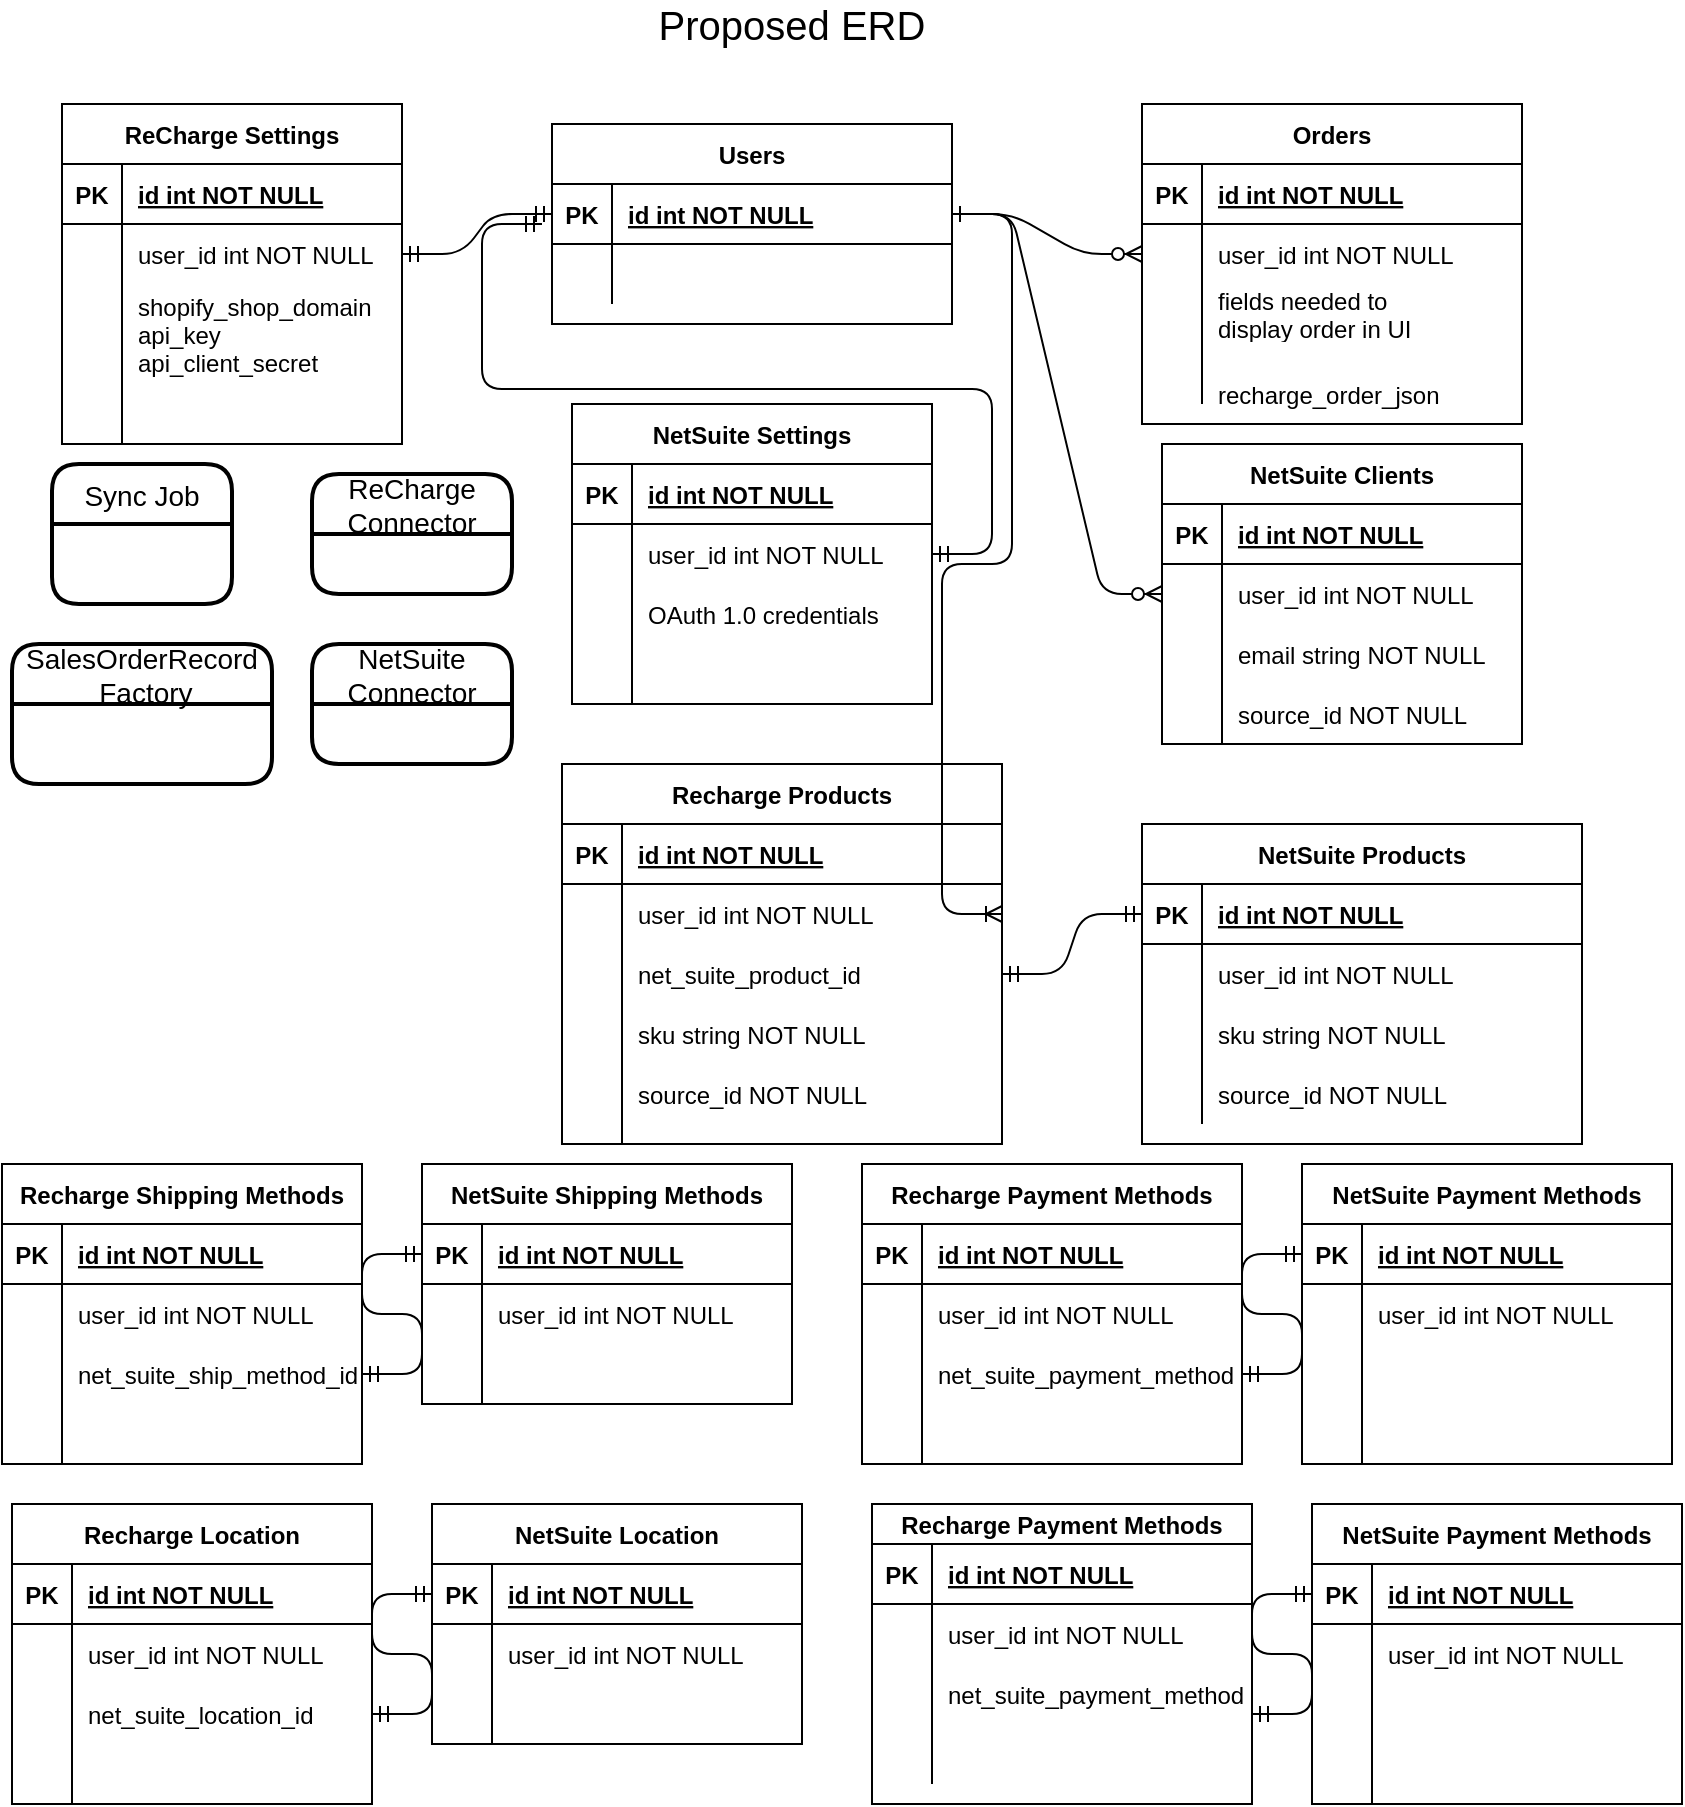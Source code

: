 <mxfile version="14.2.9" type="github">
  <diagram id="R2lEEEUBdFMjLlhIrx00" name="Page-1">
    <mxGraphModel dx="2080" dy="1042" grid="1" gridSize="10" guides="1" tooltips="1" connect="1" arrows="1" fold="1" page="1" pageScale="1" pageWidth="850" pageHeight="1100" math="0" shadow="0" extFonts="Permanent Marker^https://fonts.googleapis.com/css?family=Permanent+Marker">
      <root>
        <mxCell id="0" />
        <mxCell id="1" parent="0" />
        <mxCell id="C-vyLk0tnHw3VtMMgP7b-1" value="" style="edgeStyle=entityRelationEdgeStyle;endArrow=ERzeroToMany;startArrow=ERone;endFill=1;startFill=0;" parent="1" source="C-vyLk0tnHw3VtMMgP7b-24" target="C-vyLk0tnHw3VtMMgP7b-6" edge="1">
          <mxGeometry width="100" height="100" relative="1" as="geometry">
            <mxPoint x="580" y="780" as="sourcePoint" />
            <mxPoint x="680" y="680" as="targetPoint" />
          </mxGeometry>
        </mxCell>
        <mxCell id="C-vyLk0tnHw3VtMMgP7b-2" value="Orders" style="shape=table;startSize=30;container=1;collapsible=1;childLayout=tableLayout;fixedRows=1;rowLines=0;fontStyle=1;align=center;resizeLast=1;" parent="1" vertex="1">
          <mxGeometry x="580" y="80" width="190" height="160" as="geometry" />
        </mxCell>
        <mxCell id="C-vyLk0tnHw3VtMMgP7b-3" value="" style="shape=partialRectangle;collapsible=0;dropTarget=0;pointerEvents=0;fillColor=none;points=[[0,0.5],[1,0.5]];portConstraint=eastwest;top=0;left=0;right=0;bottom=1;" parent="C-vyLk0tnHw3VtMMgP7b-2" vertex="1">
          <mxGeometry y="30" width="190" height="30" as="geometry" />
        </mxCell>
        <mxCell id="C-vyLk0tnHw3VtMMgP7b-4" value="PK" style="shape=partialRectangle;overflow=hidden;connectable=0;fillColor=none;top=0;left=0;bottom=0;right=0;fontStyle=1;" parent="C-vyLk0tnHw3VtMMgP7b-3" vertex="1">
          <mxGeometry width="30" height="30" as="geometry" />
        </mxCell>
        <mxCell id="C-vyLk0tnHw3VtMMgP7b-5" value="id int NOT NULL " style="shape=partialRectangle;overflow=hidden;connectable=0;fillColor=none;top=0;left=0;bottom=0;right=0;align=left;spacingLeft=6;fontStyle=5;" parent="C-vyLk0tnHw3VtMMgP7b-3" vertex="1">
          <mxGeometry x="30" width="160" height="30" as="geometry" />
        </mxCell>
        <mxCell id="C-vyLk0tnHw3VtMMgP7b-6" value="" style="shape=partialRectangle;collapsible=0;dropTarget=0;pointerEvents=0;fillColor=none;points=[[0,0.5],[1,0.5]];portConstraint=eastwest;top=0;left=0;right=0;bottom=0;" parent="C-vyLk0tnHw3VtMMgP7b-2" vertex="1">
          <mxGeometry y="60" width="190" height="30" as="geometry" />
        </mxCell>
        <mxCell id="C-vyLk0tnHw3VtMMgP7b-7" value="" style="shape=partialRectangle;overflow=hidden;connectable=0;fillColor=none;top=0;left=0;bottom=0;right=0;" parent="C-vyLk0tnHw3VtMMgP7b-6" vertex="1">
          <mxGeometry width="30" height="30" as="geometry" />
        </mxCell>
        <mxCell id="C-vyLk0tnHw3VtMMgP7b-8" value="user_id int NOT NULL" style="shape=partialRectangle;overflow=hidden;connectable=0;fillColor=none;top=0;left=0;bottom=0;right=0;align=left;spacingLeft=6;" parent="C-vyLk0tnHw3VtMMgP7b-6" vertex="1">
          <mxGeometry x="30" width="160" height="30" as="geometry" />
        </mxCell>
        <mxCell id="C-vyLk0tnHw3VtMMgP7b-9" value="" style="shape=partialRectangle;collapsible=0;dropTarget=0;pointerEvents=0;fillColor=none;points=[[0,0.5],[1,0.5]];portConstraint=eastwest;top=0;left=0;right=0;bottom=0;" parent="C-vyLk0tnHw3VtMMgP7b-2" vertex="1">
          <mxGeometry y="90" width="190" height="60" as="geometry" />
        </mxCell>
        <mxCell id="C-vyLk0tnHw3VtMMgP7b-10" value="" style="shape=partialRectangle;overflow=hidden;connectable=0;fillColor=none;top=0;left=0;bottom=0;right=0;" parent="C-vyLk0tnHw3VtMMgP7b-9" vertex="1">
          <mxGeometry width="30" height="60" as="geometry" />
        </mxCell>
        <mxCell id="C-vyLk0tnHw3VtMMgP7b-11" value="" style="shape=partialRectangle;overflow=hidden;connectable=0;fillColor=none;top=0;left=0;bottom=0;right=0;align=left;spacingLeft=6;" parent="C-vyLk0tnHw3VtMMgP7b-9" vertex="1">
          <mxGeometry x="30" width="160" height="60" as="geometry" />
        </mxCell>
        <mxCell id="C-vyLk0tnHw3VtMMgP7b-23" value="Users" style="shape=table;startSize=30;container=1;collapsible=1;childLayout=tableLayout;fixedRows=1;rowLines=0;fontStyle=1;align=center;resizeLast=1;" parent="1" vertex="1">
          <mxGeometry x="285" y="90" width="200" height="100" as="geometry" />
        </mxCell>
        <mxCell id="C-vyLk0tnHw3VtMMgP7b-24" value="" style="shape=partialRectangle;collapsible=0;dropTarget=0;pointerEvents=0;fillColor=none;points=[[0,0.5],[1,0.5]];portConstraint=eastwest;top=0;left=0;right=0;bottom=1;" parent="C-vyLk0tnHw3VtMMgP7b-23" vertex="1">
          <mxGeometry y="30" width="200" height="30" as="geometry" />
        </mxCell>
        <mxCell id="C-vyLk0tnHw3VtMMgP7b-25" value="PK" style="shape=partialRectangle;overflow=hidden;connectable=0;fillColor=none;top=0;left=0;bottom=0;right=0;fontStyle=1;" parent="C-vyLk0tnHw3VtMMgP7b-24" vertex="1">
          <mxGeometry width="30" height="30" as="geometry" />
        </mxCell>
        <mxCell id="C-vyLk0tnHw3VtMMgP7b-26" value="id int NOT NULL " style="shape=partialRectangle;overflow=hidden;connectable=0;fillColor=none;top=0;left=0;bottom=0;right=0;align=left;spacingLeft=6;fontStyle=5;" parent="C-vyLk0tnHw3VtMMgP7b-24" vertex="1">
          <mxGeometry x="30" width="170" height="30" as="geometry" />
        </mxCell>
        <mxCell id="C-vyLk0tnHw3VtMMgP7b-27" value="" style="shape=partialRectangle;collapsible=0;dropTarget=0;pointerEvents=0;fillColor=none;points=[[0,0.5],[1,0.5]];portConstraint=eastwest;top=0;left=0;right=0;bottom=0;" parent="C-vyLk0tnHw3VtMMgP7b-23" vertex="1">
          <mxGeometry y="60" width="200" height="30" as="geometry" />
        </mxCell>
        <mxCell id="C-vyLk0tnHw3VtMMgP7b-28" value="" style="shape=partialRectangle;overflow=hidden;connectable=0;fillColor=none;top=0;left=0;bottom=0;right=0;" parent="C-vyLk0tnHw3VtMMgP7b-27" vertex="1">
          <mxGeometry width="30" height="30" as="geometry" />
        </mxCell>
        <mxCell id="C-vyLk0tnHw3VtMMgP7b-29" value="" style="shape=partialRectangle;overflow=hidden;connectable=0;fillColor=none;top=0;left=0;bottom=0;right=0;align=left;spacingLeft=6;" parent="C-vyLk0tnHw3VtMMgP7b-27" vertex="1">
          <mxGeometry x="30" width="170" height="30" as="geometry" />
        </mxCell>
        <mxCell id="fILEbY4QLdogl8h6JTjj-5" value="Recharge Products" style="shape=table;startSize=30;container=1;collapsible=1;childLayout=tableLayout;fixedRows=1;rowLines=0;fontStyle=1;align=center;resizeLast=1;" parent="1" vertex="1">
          <mxGeometry x="290" y="410" width="220" height="190" as="geometry" />
        </mxCell>
        <mxCell id="fILEbY4QLdogl8h6JTjj-6" value="" style="shape=partialRectangle;collapsible=0;dropTarget=0;pointerEvents=0;fillColor=none;top=0;left=0;bottom=1;right=0;points=[[0,0.5],[1,0.5]];portConstraint=eastwest;" parent="fILEbY4QLdogl8h6JTjj-5" vertex="1">
          <mxGeometry y="30" width="220" height="30" as="geometry" />
        </mxCell>
        <mxCell id="fILEbY4QLdogl8h6JTjj-7" value="PK" style="shape=partialRectangle;connectable=0;fillColor=none;top=0;left=0;bottom=0;right=0;fontStyle=1;overflow=hidden;" parent="fILEbY4QLdogl8h6JTjj-6" vertex="1">
          <mxGeometry width="30" height="30" as="geometry" />
        </mxCell>
        <mxCell id="fILEbY4QLdogl8h6JTjj-8" value="id int NOT NULL" style="shape=partialRectangle;connectable=0;fillColor=none;top=0;left=0;bottom=0;right=0;align=left;spacingLeft=6;fontStyle=5;overflow=hidden;" parent="fILEbY4QLdogl8h6JTjj-6" vertex="1">
          <mxGeometry x="30" width="190" height="30" as="geometry" />
        </mxCell>
        <mxCell id="fILEbY4QLdogl8h6JTjj-12" value="" style="shape=partialRectangle;collapsible=0;dropTarget=0;pointerEvents=0;fillColor=none;top=0;left=0;bottom=0;right=0;points=[[0,0.5],[1,0.5]];portConstraint=eastwest;" parent="fILEbY4QLdogl8h6JTjj-5" vertex="1">
          <mxGeometry y="60" width="220" height="30" as="geometry" />
        </mxCell>
        <mxCell id="fILEbY4QLdogl8h6JTjj-13" value="" style="shape=partialRectangle;connectable=0;fillColor=none;top=0;left=0;bottom=0;right=0;editable=1;overflow=hidden;" parent="fILEbY4QLdogl8h6JTjj-12" vertex="1">
          <mxGeometry width="30" height="30" as="geometry" />
        </mxCell>
        <mxCell id="fILEbY4QLdogl8h6JTjj-14" value="user_id int NOT NULL" style="shape=partialRectangle;connectable=0;fillColor=none;top=0;left=0;bottom=0;right=0;align=left;spacingLeft=6;overflow=hidden;" parent="fILEbY4QLdogl8h6JTjj-12" vertex="1">
          <mxGeometry x="30" width="190" height="30" as="geometry" />
        </mxCell>
        <mxCell id="fILEbY4QLdogl8h6JTjj-9" value="" style="shape=partialRectangle;collapsible=0;dropTarget=0;pointerEvents=0;fillColor=none;top=0;left=0;bottom=0;right=0;points=[[0,0.5],[1,0.5]];portConstraint=eastwest;" parent="fILEbY4QLdogl8h6JTjj-5" vertex="1">
          <mxGeometry y="90" width="220" height="30" as="geometry" />
        </mxCell>
        <mxCell id="fILEbY4QLdogl8h6JTjj-10" value="" style="shape=partialRectangle;connectable=0;fillColor=none;top=0;left=0;bottom=0;right=0;editable=1;overflow=hidden;" parent="fILEbY4QLdogl8h6JTjj-9" vertex="1">
          <mxGeometry width="30" height="30" as="geometry" />
        </mxCell>
        <mxCell id="fILEbY4QLdogl8h6JTjj-11" value="net_suite_product_id" style="shape=partialRectangle;connectable=0;fillColor=none;top=0;left=0;bottom=0;right=0;align=left;spacingLeft=6;overflow=hidden;" parent="fILEbY4QLdogl8h6JTjj-9" vertex="1">
          <mxGeometry x="30" width="190" height="30" as="geometry" />
        </mxCell>
        <mxCell id="fILEbY4QLdogl8h6JTjj-15" value="" style="shape=partialRectangle;collapsible=0;dropTarget=0;pointerEvents=0;fillColor=none;top=0;left=0;bottom=0;right=0;points=[[0,0.5],[1,0.5]];portConstraint=eastwest;" parent="fILEbY4QLdogl8h6JTjj-5" vertex="1">
          <mxGeometry y="120" width="220" height="70" as="geometry" />
        </mxCell>
        <mxCell id="fILEbY4QLdogl8h6JTjj-16" value="" style="shape=partialRectangle;connectable=0;fillColor=none;top=0;left=0;bottom=0;right=0;editable=1;overflow=hidden;" parent="fILEbY4QLdogl8h6JTjj-15" vertex="1">
          <mxGeometry width="30" height="70" as="geometry" />
        </mxCell>
        <mxCell id="fILEbY4QLdogl8h6JTjj-17" value="" style="shape=partialRectangle;connectable=0;fillColor=none;top=0;left=0;bottom=0;right=0;align=left;spacingLeft=6;overflow=hidden;" parent="fILEbY4QLdogl8h6JTjj-15" vertex="1">
          <mxGeometry x="30" width="190" height="70" as="geometry" />
        </mxCell>
        <mxCell id="fILEbY4QLdogl8h6JTjj-18" value="" style="edgeStyle=entityRelationEdgeStyle;fontSize=12;html=1;endArrow=ERmandOne;startArrow=ERmandOne;exitX=1;exitY=0.5;exitDx=0;exitDy=0;entryX=0;entryY=0.5;entryDx=0;entryDy=0;" parent="1" source="fILEbY4QLdogl8h6JTjj-9" target="cr66vIyCf1TcJdTp-_-8-4" edge="1">
          <mxGeometry width="100" height="100" relative="1" as="geometry">
            <mxPoint x="550" y="510" as="sourcePoint" />
            <mxPoint x="600" y="360" as="targetPoint" />
          </mxGeometry>
        </mxCell>
        <mxCell id="fILEbY4QLdogl8h6JTjj-19" value="" style="edgeStyle=entityRelationEdgeStyle;fontSize=12;html=1;endArrow=ERoneToMany;exitX=1;exitY=0.5;exitDx=0;exitDy=0;entryX=1;entryY=0.5;entryDx=0;entryDy=0;" parent="1" source="C-vyLk0tnHw3VtMMgP7b-24" target="fILEbY4QLdogl8h6JTjj-12" edge="1">
          <mxGeometry width="100" height="100" relative="1" as="geometry">
            <mxPoint x="240" y="570" as="sourcePoint" />
            <mxPoint x="340" y="470" as="targetPoint" />
          </mxGeometry>
        </mxCell>
        <mxCell id="fILEbY4QLdogl8h6JTjj-21" value="ReCharge Settings" style="shape=table;startSize=30;container=1;collapsible=1;childLayout=tableLayout;fixedRows=1;rowLines=0;fontStyle=1;align=center;resizeLast=1;" parent="1" vertex="1">
          <mxGeometry x="40" y="80" width="170" height="170" as="geometry" />
        </mxCell>
        <mxCell id="fILEbY4QLdogl8h6JTjj-22" value="" style="shape=partialRectangle;collapsible=0;dropTarget=0;pointerEvents=0;fillColor=none;top=0;left=0;bottom=1;right=0;points=[[0,0.5],[1,0.5]];portConstraint=eastwest;" parent="fILEbY4QLdogl8h6JTjj-21" vertex="1">
          <mxGeometry y="30" width="170" height="30" as="geometry" />
        </mxCell>
        <mxCell id="fILEbY4QLdogl8h6JTjj-23" value="PK" style="shape=partialRectangle;connectable=0;fillColor=none;top=0;left=0;bottom=0;right=0;fontStyle=1;overflow=hidden;" parent="fILEbY4QLdogl8h6JTjj-22" vertex="1">
          <mxGeometry width="30" height="30" as="geometry" />
        </mxCell>
        <mxCell id="fILEbY4QLdogl8h6JTjj-24" value="id int NOT NULL" style="shape=partialRectangle;connectable=0;fillColor=none;top=0;left=0;bottom=0;right=0;align=left;spacingLeft=6;fontStyle=5;overflow=hidden;" parent="fILEbY4QLdogl8h6JTjj-22" vertex="1">
          <mxGeometry x="30" width="140" height="30" as="geometry" />
        </mxCell>
        <mxCell id="fILEbY4QLdogl8h6JTjj-25" value="" style="shape=partialRectangle;collapsible=0;dropTarget=0;pointerEvents=0;fillColor=none;top=0;left=0;bottom=0;right=0;points=[[0,0.5],[1,0.5]];portConstraint=eastwest;" parent="fILEbY4QLdogl8h6JTjj-21" vertex="1">
          <mxGeometry y="60" width="170" height="30" as="geometry" />
        </mxCell>
        <mxCell id="fILEbY4QLdogl8h6JTjj-26" value="" style="shape=partialRectangle;connectable=0;fillColor=none;top=0;left=0;bottom=0;right=0;editable=1;overflow=hidden;" parent="fILEbY4QLdogl8h6JTjj-25" vertex="1">
          <mxGeometry width="30" height="30" as="geometry" />
        </mxCell>
        <mxCell id="fILEbY4QLdogl8h6JTjj-27" value="user_id int NOT NULL" style="shape=partialRectangle;connectable=0;fillColor=none;top=0;left=0;bottom=0;right=0;align=left;spacingLeft=6;overflow=hidden;" parent="fILEbY4QLdogl8h6JTjj-25" vertex="1">
          <mxGeometry x="30" width="140" height="30" as="geometry" />
        </mxCell>
        <mxCell id="fILEbY4QLdogl8h6JTjj-28" value="" style="shape=partialRectangle;collapsible=0;dropTarget=0;pointerEvents=0;fillColor=none;top=0;left=0;bottom=0;right=0;points=[[0,0.5],[1,0.5]];portConstraint=eastwest;" parent="fILEbY4QLdogl8h6JTjj-21" vertex="1">
          <mxGeometry y="90" width="170" height="50" as="geometry" />
        </mxCell>
        <mxCell id="fILEbY4QLdogl8h6JTjj-29" value="" style="shape=partialRectangle;connectable=0;fillColor=none;top=0;left=0;bottom=0;right=0;editable=1;overflow=hidden;" parent="fILEbY4QLdogl8h6JTjj-28" vertex="1">
          <mxGeometry width="30" height="50" as="geometry" />
        </mxCell>
        <mxCell id="fILEbY4QLdogl8h6JTjj-30" value="shopify_shop_domain&#xa;api_key&#xa;api_client_secret" style="shape=partialRectangle;connectable=0;fillColor=none;top=0;left=0;bottom=0;right=0;align=left;spacingLeft=6;overflow=hidden;" parent="fILEbY4QLdogl8h6JTjj-28" vertex="1">
          <mxGeometry x="30" width="140" height="50" as="geometry" />
        </mxCell>
        <mxCell id="fILEbY4QLdogl8h6JTjj-31" value="" style="shape=partialRectangle;collapsible=0;dropTarget=0;pointerEvents=0;fillColor=none;top=0;left=0;bottom=0;right=0;points=[[0,0.5],[1,0.5]];portConstraint=eastwest;" parent="fILEbY4QLdogl8h6JTjj-21" vertex="1">
          <mxGeometry y="140" width="170" height="30" as="geometry" />
        </mxCell>
        <mxCell id="fILEbY4QLdogl8h6JTjj-32" value="" style="shape=partialRectangle;connectable=0;fillColor=none;top=0;left=0;bottom=0;right=0;editable=1;overflow=hidden;" parent="fILEbY4QLdogl8h6JTjj-31" vertex="1">
          <mxGeometry width="30" height="30" as="geometry" />
        </mxCell>
        <mxCell id="fILEbY4QLdogl8h6JTjj-33" value="" style="shape=partialRectangle;connectable=0;fillColor=none;top=0;left=0;bottom=0;right=0;align=left;spacingLeft=6;overflow=hidden;" parent="fILEbY4QLdogl8h6JTjj-31" vertex="1">
          <mxGeometry x="30" width="140" height="30" as="geometry" />
        </mxCell>
        <mxCell id="fILEbY4QLdogl8h6JTjj-34" value="NetSuite Settings" style="shape=table;startSize=30;container=1;collapsible=1;childLayout=tableLayout;fixedRows=1;rowLines=0;fontStyle=1;align=center;resizeLast=1;" parent="1" vertex="1">
          <mxGeometry x="295" y="230" width="180" height="150" as="geometry" />
        </mxCell>
        <mxCell id="fILEbY4QLdogl8h6JTjj-35" value="" style="shape=partialRectangle;collapsible=0;dropTarget=0;pointerEvents=0;fillColor=none;top=0;left=0;bottom=1;right=0;points=[[0,0.5],[1,0.5]];portConstraint=eastwest;" parent="fILEbY4QLdogl8h6JTjj-34" vertex="1">
          <mxGeometry y="30" width="180" height="30" as="geometry" />
        </mxCell>
        <mxCell id="fILEbY4QLdogl8h6JTjj-36" value="PK" style="shape=partialRectangle;connectable=0;fillColor=none;top=0;left=0;bottom=0;right=0;fontStyle=1;overflow=hidden;" parent="fILEbY4QLdogl8h6JTjj-35" vertex="1">
          <mxGeometry width="30" height="30" as="geometry" />
        </mxCell>
        <mxCell id="fILEbY4QLdogl8h6JTjj-37" value="id int NOT NULL" style="shape=partialRectangle;connectable=0;fillColor=none;top=0;left=0;bottom=0;right=0;align=left;spacingLeft=6;fontStyle=5;overflow=hidden;" parent="fILEbY4QLdogl8h6JTjj-35" vertex="1">
          <mxGeometry x="30" width="150" height="30" as="geometry" />
        </mxCell>
        <mxCell id="fILEbY4QLdogl8h6JTjj-38" value="" style="shape=partialRectangle;collapsible=0;dropTarget=0;pointerEvents=0;fillColor=none;top=0;left=0;bottom=0;right=0;points=[[0,0.5],[1,0.5]];portConstraint=eastwest;" parent="fILEbY4QLdogl8h6JTjj-34" vertex="1">
          <mxGeometry y="60" width="180" height="30" as="geometry" />
        </mxCell>
        <mxCell id="fILEbY4QLdogl8h6JTjj-39" value="" style="shape=partialRectangle;connectable=0;fillColor=none;top=0;left=0;bottom=0;right=0;editable=1;overflow=hidden;" parent="fILEbY4QLdogl8h6JTjj-38" vertex="1">
          <mxGeometry width="30" height="30" as="geometry" />
        </mxCell>
        <mxCell id="fILEbY4QLdogl8h6JTjj-40" value="user_id int NOT NULL" style="shape=partialRectangle;connectable=0;fillColor=none;top=0;left=0;bottom=0;right=0;align=left;spacingLeft=6;overflow=hidden;" parent="fILEbY4QLdogl8h6JTjj-38" vertex="1">
          <mxGeometry x="30" width="150" height="30" as="geometry" />
        </mxCell>
        <mxCell id="fILEbY4QLdogl8h6JTjj-41" value="" style="shape=partialRectangle;collapsible=0;dropTarget=0;pointerEvents=0;fillColor=none;top=0;left=0;bottom=0;right=0;points=[[0,0.5],[1,0.5]];portConstraint=eastwest;" parent="fILEbY4QLdogl8h6JTjj-34" vertex="1">
          <mxGeometry y="90" width="180" height="30" as="geometry" />
        </mxCell>
        <mxCell id="fILEbY4QLdogl8h6JTjj-42" value="" style="shape=partialRectangle;connectable=0;fillColor=none;top=0;left=0;bottom=0;right=0;editable=1;overflow=hidden;" parent="fILEbY4QLdogl8h6JTjj-41" vertex="1">
          <mxGeometry width="30" height="30" as="geometry" />
        </mxCell>
        <mxCell id="fILEbY4QLdogl8h6JTjj-43" value="OAuth 1.0 credentials" style="shape=partialRectangle;connectable=0;fillColor=none;top=0;left=0;bottom=0;right=0;align=left;spacingLeft=6;overflow=hidden;" parent="fILEbY4QLdogl8h6JTjj-41" vertex="1">
          <mxGeometry x="30" width="150" height="30" as="geometry" />
        </mxCell>
        <mxCell id="fILEbY4QLdogl8h6JTjj-44" value="" style="shape=partialRectangle;collapsible=0;dropTarget=0;pointerEvents=0;fillColor=none;top=0;left=0;bottom=0;right=0;points=[[0,0.5],[1,0.5]];portConstraint=eastwest;" parent="fILEbY4QLdogl8h6JTjj-34" vertex="1">
          <mxGeometry y="120" width="180" height="30" as="geometry" />
        </mxCell>
        <mxCell id="fILEbY4QLdogl8h6JTjj-45" value="" style="shape=partialRectangle;connectable=0;fillColor=none;top=0;left=0;bottom=0;right=0;editable=1;overflow=hidden;" parent="fILEbY4QLdogl8h6JTjj-44" vertex="1">
          <mxGeometry width="30" height="30" as="geometry" />
        </mxCell>
        <mxCell id="fILEbY4QLdogl8h6JTjj-46" value="" style="shape=partialRectangle;connectable=0;fillColor=none;top=0;left=0;bottom=0;right=0;align=left;spacingLeft=6;overflow=hidden;" parent="fILEbY4QLdogl8h6JTjj-44" vertex="1">
          <mxGeometry x="30" width="150" height="30" as="geometry" />
        </mxCell>
        <mxCell id="fILEbY4QLdogl8h6JTjj-48" value="" style="edgeStyle=entityRelationEdgeStyle;fontSize=12;html=1;endArrow=ERmandOne;startArrow=ERmandOne;entryX=0;entryY=0.5;entryDx=0;entryDy=0;exitX=1;exitY=0.5;exitDx=0;exitDy=0;" parent="1" source="fILEbY4QLdogl8h6JTjj-25" target="C-vyLk0tnHw3VtMMgP7b-24" edge="1">
          <mxGeometry width="100" height="100" relative="1" as="geometry">
            <mxPoint x="220" y="160" as="sourcePoint" />
            <mxPoint x="270" y="160" as="targetPoint" />
          </mxGeometry>
        </mxCell>
        <mxCell id="fILEbY4QLdogl8h6JTjj-51" value="" style="edgeStyle=entityRelationEdgeStyle;fontSize=12;html=1;endArrow=ERmandOne;startArrow=ERmandOne;exitX=1;exitY=0.5;exitDx=0;exitDy=0;" parent="1" source="fILEbY4QLdogl8h6JTjj-38" edge="1">
          <mxGeometry width="100" height="100" relative="1" as="geometry">
            <mxPoint x="150" y="300" as="sourcePoint" />
            <mxPoint x="280" y="140" as="targetPoint" />
          </mxGeometry>
        </mxCell>
        <mxCell id="fILEbY4QLdogl8h6JTjj-56" value="Sync Job" style="swimlane;childLayout=stackLayout;horizontal=1;startSize=30;horizontalStack=0;rounded=1;fontSize=14;fontStyle=0;strokeWidth=2;resizeParent=0;resizeLast=1;shadow=0;dashed=0;align=center;" parent="1" vertex="1">
          <mxGeometry x="35" y="260" width="90" height="70" as="geometry" />
        </mxCell>
        <mxCell id="fILEbY4QLdogl8h6JTjj-58" value="SalesOrderRecord&#xa; Factory" style="swimlane;childLayout=stackLayout;horizontal=1;startSize=30;horizontalStack=0;rounded=1;fontSize=14;fontStyle=0;strokeWidth=2;resizeParent=0;resizeLast=1;shadow=0;dashed=0;align=center;" parent="1" vertex="1">
          <mxGeometry x="15" y="350" width="130" height="70" as="geometry" />
        </mxCell>
        <mxCell id="fILEbY4QLdogl8h6JTjj-64" value="ReCharge &#xa;Connector" style="swimlane;childLayout=stackLayout;horizontal=1;startSize=30;horizontalStack=0;rounded=1;fontSize=14;fontStyle=0;strokeWidth=2;resizeParent=0;resizeLast=1;shadow=0;dashed=0;align=center;" parent="1" vertex="1">
          <mxGeometry x="165" y="265" width="100" height="60" as="geometry" />
        </mxCell>
        <mxCell id="fILEbY4QLdogl8h6JTjj-66" value="NetSuite &#xa;Connector" style="swimlane;childLayout=stackLayout;horizontal=1;startSize=30;horizontalStack=0;rounded=1;fontSize=14;fontStyle=0;strokeWidth=2;resizeParent=0;resizeLast=1;shadow=0;dashed=0;align=center;" parent="1" vertex="1">
          <mxGeometry x="165" y="350" width="100" height="60" as="geometry" />
        </mxCell>
        <mxCell id="S7PIhkLWXiGenwCNvrFs-2" value="Proposed ERD" style="text;html=1;strokeColor=none;fillColor=none;align=center;verticalAlign=middle;whiteSpace=wrap;rounded=0;fontSize=20;" parent="1" vertex="1">
          <mxGeometry x="270" y="30" width="270" height="20" as="geometry" />
        </mxCell>
        <mxCell id="cr66vIyCf1TcJdTp-_-8-3" value="NetSuite Products" style="shape=table;startSize=30;container=1;collapsible=1;childLayout=tableLayout;fixedRows=1;rowLines=0;fontStyle=1;align=center;resizeLast=1;" vertex="1" parent="1">
          <mxGeometry x="580" y="440" width="220" height="160" as="geometry" />
        </mxCell>
        <mxCell id="cr66vIyCf1TcJdTp-_-8-4" value="" style="shape=partialRectangle;collapsible=0;dropTarget=0;pointerEvents=0;fillColor=none;top=0;left=0;bottom=1;right=0;points=[[0,0.5],[1,0.5]];portConstraint=eastwest;" vertex="1" parent="cr66vIyCf1TcJdTp-_-8-3">
          <mxGeometry y="30" width="220" height="30" as="geometry" />
        </mxCell>
        <mxCell id="cr66vIyCf1TcJdTp-_-8-5" value="PK" style="shape=partialRectangle;connectable=0;fillColor=none;top=0;left=0;bottom=0;right=0;fontStyle=1;overflow=hidden;" vertex="1" parent="cr66vIyCf1TcJdTp-_-8-4">
          <mxGeometry width="30" height="30" as="geometry" />
        </mxCell>
        <mxCell id="cr66vIyCf1TcJdTp-_-8-6" value="id int NOT NULL" style="shape=partialRectangle;connectable=0;fillColor=none;top=0;left=0;bottom=0;right=0;align=left;spacingLeft=6;fontStyle=5;overflow=hidden;" vertex="1" parent="cr66vIyCf1TcJdTp-_-8-4">
          <mxGeometry x="30" width="190" height="30" as="geometry" />
        </mxCell>
        <mxCell id="cr66vIyCf1TcJdTp-_-8-7" value="" style="shape=partialRectangle;collapsible=0;dropTarget=0;pointerEvents=0;fillColor=none;top=0;left=0;bottom=0;right=0;points=[[0,0.5],[1,0.5]];portConstraint=eastwest;" vertex="1" parent="cr66vIyCf1TcJdTp-_-8-3">
          <mxGeometry y="60" width="220" height="30" as="geometry" />
        </mxCell>
        <mxCell id="cr66vIyCf1TcJdTp-_-8-8" value="" style="shape=partialRectangle;connectable=0;fillColor=none;top=0;left=0;bottom=0;right=0;editable=1;overflow=hidden;" vertex="1" parent="cr66vIyCf1TcJdTp-_-8-7">
          <mxGeometry width="30" height="30" as="geometry" />
        </mxCell>
        <mxCell id="cr66vIyCf1TcJdTp-_-8-9" value="user_id int NOT NULL" style="shape=partialRectangle;connectable=0;fillColor=none;top=0;left=0;bottom=0;right=0;align=left;spacingLeft=6;overflow=hidden;" vertex="1" parent="cr66vIyCf1TcJdTp-_-8-7">
          <mxGeometry x="30" width="190" height="30" as="geometry" />
        </mxCell>
        <mxCell id="cr66vIyCf1TcJdTp-_-8-10" value="" style="shape=partialRectangle;collapsible=0;dropTarget=0;pointerEvents=0;fillColor=none;top=0;left=0;bottom=0;right=0;points=[[0,0.5],[1,0.5]];portConstraint=eastwest;" vertex="1" parent="cr66vIyCf1TcJdTp-_-8-3">
          <mxGeometry y="90" width="220" height="30" as="geometry" />
        </mxCell>
        <mxCell id="cr66vIyCf1TcJdTp-_-8-11" value="" style="shape=partialRectangle;connectable=0;fillColor=none;top=0;left=0;bottom=0;right=0;editable=1;overflow=hidden;" vertex="1" parent="cr66vIyCf1TcJdTp-_-8-10">
          <mxGeometry width="30" height="30" as="geometry" />
        </mxCell>
        <mxCell id="cr66vIyCf1TcJdTp-_-8-12" value="sku string NOT NULL" style="shape=partialRectangle;connectable=0;fillColor=none;top=0;left=0;bottom=0;right=0;align=left;spacingLeft=6;overflow=hidden;" vertex="1" parent="cr66vIyCf1TcJdTp-_-8-10">
          <mxGeometry x="30" width="190" height="30" as="geometry" />
        </mxCell>
        <mxCell id="cr66vIyCf1TcJdTp-_-8-13" value="" style="shape=partialRectangle;collapsible=0;dropTarget=0;pointerEvents=0;fillColor=none;top=0;left=0;bottom=0;right=0;points=[[0,0.5],[1,0.5]];portConstraint=eastwest;" vertex="1" parent="cr66vIyCf1TcJdTp-_-8-3">
          <mxGeometry y="120" width="220" height="30" as="geometry" />
        </mxCell>
        <mxCell id="cr66vIyCf1TcJdTp-_-8-14" value="" style="shape=partialRectangle;connectable=0;fillColor=none;top=0;left=0;bottom=0;right=0;editable=1;overflow=hidden;" vertex="1" parent="cr66vIyCf1TcJdTp-_-8-13">
          <mxGeometry width="30" height="30" as="geometry" />
        </mxCell>
        <mxCell id="cr66vIyCf1TcJdTp-_-8-15" value="" style="shape=partialRectangle;connectable=0;fillColor=none;top=0;left=0;bottom=0;right=0;align=left;spacingLeft=6;overflow=hidden;" vertex="1" parent="cr66vIyCf1TcJdTp-_-8-13">
          <mxGeometry x="30" width="190" height="30" as="geometry" />
        </mxCell>
        <mxCell id="cr66vIyCf1TcJdTp-_-8-16" value="sku string NOT NULL" style="shape=partialRectangle;connectable=0;fillColor=none;top=0;left=0;bottom=0;right=0;align=left;spacingLeft=6;overflow=hidden;" vertex="1" parent="1">
          <mxGeometry x="320" y="530" width="190" height="30" as="geometry" />
        </mxCell>
        <mxCell id="cr66vIyCf1TcJdTp-_-8-17" value="NetSuite Clients" style="shape=table;startSize=30;container=1;collapsible=1;childLayout=tableLayout;fixedRows=1;rowLines=0;fontStyle=1;align=center;resizeLast=1;" vertex="1" parent="1">
          <mxGeometry x="590" y="250" width="180" height="150" as="geometry" />
        </mxCell>
        <mxCell id="cr66vIyCf1TcJdTp-_-8-18" value="" style="shape=partialRectangle;collapsible=0;dropTarget=0;pointerEvents=0;fillColor=none;top=0;left=0;bottom=1;right=0;points=[[0,0.5],[1,0.5]];portConstraint=eastwest;" vertex="1" parent="cr66vIyCf1TcJdTp-_-8-17">
          <mxGeometry y="30" width="180" height="30" as="geometry" />
        </mxCell>
        <mxCell id="cr66vIyCf1TcJdTp-_-8-19" value="PK" style="shape=partialRectangle;connectable=0;fillColor=none;top=0;left=0;bottom=0;right=0;fontStyle=1;overflow=hidden;" vertex="1" parent="cr66vIyCf1TcJdTp-_-8-18">
          <mxGeometry width="30" height="30" as="geometry" />
        </mxCell>
        <mxCell id="cr66vIyCf1TcJdTp-_-8-20" value="id int NOT NULL" style="shape=partialRectangle;connectable=0;fillColor=none;top=0;left=0;bottom=0;right=0;align=left;spacingLeft=6;fontStyle=5;overflow=hidden;" vertex="1" parent="cr66vIyCf1TcJdTp-_-8-18">
          <mxGeometry x="30" width="150" height="30" as="geometry" />
        </mxCell>
        <mxCell id="cr66vIyCf1TcJdTp-_-8-21" value="" style="shape=partialRectangle;collapsible=0;dropTarget=0;pointerEvents=0;fillColor=none;top=0;left=0;bottom=0;right=0;points=[[0,0.5],[1,0.5]];portConstraint=eastwest;" vertex="1" parent="cr66vIyCf1TcJdTp-_-8-17">
          <mxGeometry y="60" width="180" height="30" as="geometry" />
        </mxCell>
        <mxCell id="cr66vIyCf1TcJdTp-_-8-22" value="" style="shape=partialRectangle;connectable=0;fillColor=none;top=0;left=0;bottom=0;right=0;editable=1;overflow=hidden;" vertex="1" parent="cr66vIyCf1TcJdTp-_-8-21">
          <mxGeometry width="30" height="30" as="geometry" />
        </mxCell>
        <mxCell id="cr66vIyCf1TcJdTp-_-8-23" value="user_id int NOT NULL" style="shape=partialRectangle;connectable=0;fillColor=none;top=0;left=0;bottom=0;right=0;align=left;spacingLeft=6;overflow=hidden;" vertex="1" parent="cr66vIyCf1TcJdTp-_-8-21">
          <mxGeometry x="30" width="150" height="30" as="geometry" />
        </mxCell>
        <mxCell id="cr66vIyCf1TcJdTp-_-8-24" value="" style="shape=partialRectangle;collapsible=0;dropTarget=0;pointerEvents=0;fillColor=none;top=0;left=0;bottom=0;right=0;points=[[0,0.5],[1,0.5]];portConstraint=eastwest;" vertex="1" parent="cr66vIyCf1TcJdTp-_-8-17">
          <mxGeometry y="90" width="180" height="30" as="geometry" />
        </mxCell>
        <mxCell id="cr66vIyCf1TcJdTp-_-8-25" value="" style="shape=partialRectangle;connectable=0;fillColor=none;top=0;left=0;bottom=0;right=0;editable=1;overflow=hidden;" vertex="1" parent="cr66vIyCf1TcJdTp-_-8-24">
          <mxGeometry width="30" height="30" as="geometry" />
        </mxCell>
        <mxCell id="cr66vIyCf1TcJdTp-_-8-26" value="email string NOT NULL" style="shape=partialRectangle;connectable=0;fillColor=none;top=0;left=0;bottom=0;right=0;align=left;spacingLeft=6;overflow=hidden;" vertex="1" parent="cr66vIyCf1TcJdTp-_-8-24">
          <mxGeometry x="30" width="150" height="30" as="geometry" />
        </mxCell>
        <mxCell id="cr66vIyCf1TcJdTp-_-8-27" value="" style="shape=partialRectangle;collapsible=0;dropTarget=0;pointerEvents=0;fillColor=none;top=0;left=0;bottom=0;right=0;points=[[0,0.5],[1,0.5]];portConstraint=eastwest;" vertex="1" parent="cr66vIyCf1TcJdTp-_-8-17">
          <mxGeometry y="120" width="180" height="30" as="geometry" />
        </mxCell>
        <mxCell id="cr66vIyCf1TcJdTp-_-8-28" value="" style="shape=partialRectangle;connectable=0;fillColor=none;top=0;left=0;bottom=0;right=0;editable=1;overflow=hidden;" vertex="1" parent="cr66vIyCf1TcJdTp-_-8-27">
          <mxGeometry width="30" height="30" as="geometry" />
        </mxCell>
        <mxCell id="cr66vIyCf1TcJdTp-_-8-29" value="" style="shape=partialRectangle;connectable=0;fillColor=none;top=0;left=0;bottom=0;right=0;align=left;spacingLeft=6;overflow=hidden;" vertex="1" parent="cr66vIyCf1TcJdTp-_-8-27">
          <mxGeometry x="30" width="150" height="30" as="geometry" />
        </mxCell>
        <mxCell id="cr66vIyCf1TcJdTp-_-8-30" value="" style="edgeStyle=entityRelationEdgeStyle;endArrow=ERzeroToMany;startArrow=ERone;endFill=1;startFill=0;entryX=0;entryY=0.5;entryDx=0;entryDy=0;" edge="1" parent="1" source="C-vyLk0tnHw3VtMMgP7b-24" target="cr66vIyCf1TcJdTp-_-8-21">
          <mxGeometry width="100" height="100" relative="1" as="geometry">
            <mxPoint x="490" y="140" as="sourcePoint" />
            <mxPoint x="590" y="175" as="targetPoint" />
          </mxGeometry>
        </mxCell>
        <mxCell id="cr66vIyCf1TcJdTp-_-8-31" value="source_id NOT NULL" style="shape=partialRectangle;connectable=0;fillColor=none;top=0;left=0;bottom=0;right=0;align=left;spacingLeft=6;overflow=hidden;" vertex="1" parent="1">
          <mxGeometry x="610" y="560" width="190" height="30" as="geometry" />
        </mxCell>
        <mxCell id="cr66vIyCf1TcJdTp-_-8-32" value="source_id NOT NULL" style="shape=partialRectangle;connectable=0;fillColor=none;top=0;left=0;bottom=0;right=0;align=left;spacingLeft=6;overflow=hidden;" vertex="1" parent="1">
          <mxGeometry x="320" y="560" width="190" height="30" as="geometry" />
        </mxCell>
        <mxCell id="cr66vIyCf1TcJdTp-_-8-33" value="source_id NOT NULL" style="shape=partialRectangle;connectable=0;fillColor=none;top=0;left=0;bottom=0;right=0;align=left;spacingLeft=6;overflow=hidden;" vertex="1" parent="1">
          <mxGeometry x="620" y="370" width="150" height="30" as="geometry" />
        </mxCell>
        <mxCell id="cr66vIyCf1TcJdTp-_-8-35" value="fields needed to &#xa;display order in UI" style="shape=partialRectangle;overflow=hidden;connectable=0;fillColor=none;top=0;left=0;bottom=0;right=0;align=left;spacingLeft=6;" vertex="1" parent="1">
          <mxGeometry x="610" y="170" width="160" height="30" as="geometry" />
        </mxCell>
        <mxCell id="cr66vIyCf1TcJdTp-_-8-36" value="recharge_order_json" style="shape=partialRectangle;overflow=hidden;connectable=0;fillColor=none;top=0;left=0;bottom=0;right=0;align=left;spacingLeft=6;" vertex="1" parent="1">
          <mxGeometry x="610" y="210" width="160" height="30" as="geometry" />
        </mxCell>
        <mxCell id="cr66vIyCf1TcJdTp-_-8-37" value="NetSuite Shipping Methods" style="shape=table;startSize=30;container=1;collapsible=1;childLayout=tableLayout;fixedRows=1;rowLines=0;fontStyle=1;align=center;resizeLast=1;" vertex="1" parent="1">
          <mxGeometry x="220" y="610" width="185" height="120" as="geometry" />
        </mxCell>
        <mxCell id="cr66vIyCf1TcJdTp-_-8-38" value="" style="shape=partialRectangle;collapsible=0;dropTarget=0;pointerEvents=0;fillColor=none;top=0;left=0;bottom=1;right=0;points=[[0,0.5],[1,0.5]];portConstraint=eastwest;" vertex="1" parent="cr66vIyCf1TcJdTp-_-8-37">
          <mxGeometry y="30" width="185" height="30" as="geometry" />
        </mxCell>
        <mxCell id="cr66vIyCf1TcJdTp-_-8-39" value="PK" style="shape=partialRectangle;connectable=0;fillColor=none;top=0;left=0;bottom=0;right=0;fontStyle=1;overflow=hidden;" vertex="1" parent="cr66vIyCf1TcJdTp-_-8-38">
          <mxGeometry width="30" height="30" as="geometry" />
        </mxCell>
        <mxCell id="cr66vIyCf1TcJdTp-_-8-40" value="id int NOT NULL" style="shape=partialRectangle;connectable=0;fillColor=none;top=0;left=0;bottom=0;right=0;align=left;spacingLeft=6;fontStyle=5;overflow=hidden;" vertex="1" parent="cr66vIyCf1TcJdTp-_-8-38">
          <mxGeometry x="30" width="155" height="30" as="geometry" />
        </mxCell>
        <mxCell id="cr66vIyCf1TcJdTp-_-8-41" value="" style="shape=partialRectangle;collapsible=0;dropTarget=0;pointerEvents=0;fillColor=none;top=0;left=0;bottom=0;right=0;points=[[0,0.5],[1,0.5]];portConstraint=eastwest;" vertex="1" parent="cr66vIyCf1TcJdTp-_-8-37">
          <mxGeometry y="60" width="185" height="30" as="geometry" />
        </mxCell>
        <mxCell id="cr66vIyCf1TcJdTp-_-8-42" value="" style="shape=partialRectangle;connectable=0;fillColor=none;top=0;left=0;bottom=0;right=0;editable=1;overflow=hidden;" vertex="1" parent="cr66vIyCf1TcJdTp-_-8-41">
          <mxGeometry width="30" height="30" as="geometry" />
        </mxCell>
        <mxCell id="cr66vIyCf1TcJdTp-_-8-43" value="user_id int NOT NULL" style="shape=partialRectangle;connectable=0;fillColor=none;top=0;left=0;bottom=0;right=0;align=left;spacingLeft=6;overflow=hidden;" vertex="1" parent="cr66vIyCf1TcJdTp-_-8-41">
          <mxGeometry x="30" width="155" height="30" as="geometry" />
        </mxCell>
        <mxCell id="cr66vIyCf1TcJdTp-_-8-47" value="" style="shape=partialRectangle;collapsible=0;dropTarget=0;pointerEvents=0;fillColor=none;top=0;left=0;bottom=0;right=0;points=[[0,0.5],[1,0.5]];portConstraint=eastwest;" vertex="1" parent="cr66vIyCf1TcJdTp-_-8-37">
          <mxGeometry y="90" width="185" height="30" as="geometry" />
        </mxCell>
        <mxCell id="cr66vIyCf1TcJdTp-_-8-48" value="" style="shape=partialRectangle;connectable=0;fillColor=none;top=0;left=0;bottom=0;right=0;editable=1;overflow=hidden;" vertex="1" parent="cr66vIyCf1TcJdTp-_-8-47">
          <mxGeometry width="30" height="30" as="geometry" />
        </mxCell>
        <mxCell id="cr66vIyCf1TcJdTp-_-8-49" value="" style="shape=partialRectangle;connectable=0;fillColor=none;top=0;left=0;bottom=0;right=0;align=left;spacingLeft=6;overflow=hidden;" vertex="1" parent="cr66vIyCf1TcJdTp-_-8-47">
          <mxGeometry x="30" width="155" height="30" as="geometry" />
        </mxCell>
        <mxCell id="cr66vIyCf1TcJdTp-_-8-50" value="Recharge Shipping Methods" style="shape=table;startSize=30;container=1;collapsible=1;childLayout=tableLayout;fixedRows=1;rowLines=0;fontStyle=1;align=center;resizeLast=1;" vertex="1" parent="1">
          <mxGeometry x="10" y="610" width="180" height="150" as="geometry" />
        </mxCell>
        <mxCell id="cr66vIyCf1TcJdTp-_-8-51" value="" style="shape=partialRectangle;collapsible=0;dropTarget=0;pointerEvents=0;fillColor=none;top=0;left=0;bottom=1;right=0;points=[[0,0.5],[1,0.5]];portConstraint=eastwest;" vertex="1" parent="cr66vIyCf1TcJdTp-_-8-50">
          <mxGeometry y="30" width="180" height="30" as="geometry" />
        </mxCell>
        <mxCell id="cr66vIyCf1TcJdTp-_-8-52" value="PK" style="shape=partialRectangle;connectable=0;fillColor=none;top=0;left=0;bottom=0;right=0;fontStyle=1;overflow=hidden;" vertex="1" parent="cr66vIyCf1TcJdTp-_-8-51">
          <mxGeometry width="30" height="30" as="geometry" />
        </mxCell>
        <mxCell id="cr66vIyCf1TcJdTp-_-8-53" value="id int NOT NULL" style="shape=partialRectangle;connectable=0;fillColor=none;top=0;left=0;bottom=0;right=0;align=left;spacingLeft=6;fontStyle=5;overflow=hidden;" vertex="1" parent="cr66vIyCf1TcJdTp-_-8-51">
          <mxGeometry x="30" width="150" height="30" as="geometry" />
        </mxCell>
        <mxCell id="cr66vIyCf1TcJdTp-_-8-54" value="" style="shape=partialRectangle;collapsible=0;dropTarget=0;pointerEvents=0;fillColor=none;top=0;left=0;bottom=0;right=0;points=[[0,0.5],[1,0.5]];portConstraint=eastwest;" vertex="1" parent="cr66vIyCf1TcJdTp-_-8-50">
          <mxGeometry y="60" width="180" height="30" as="geometry" />
        </mxCell>
        <mxCell id="cr66vIyCf1TcJdTp-_-8-55" value="" style="shape=partialRectangle;connectable=0;fillColor=none;top=0;left=0;bottom=0;right=0;editable=1;overflow=hidden;" vertex="1" parent="cr66vIyCf1TcJdTp-_-8-54">
          <mxGeometry width="30" height="30" as="geometry" />
        </mxCell>
        <mxCell id="cr66vIyCf1TcJdTp-_-8-56" value="user_id int NOT NULL" style="shape=partialRectangle;connectable=0;fillColor=none;top=0;left=0;bottom=0;right=0;align=left;spacingLeft=6;overflow=hidden;" vertex="1" parent="cr66vIyCf1TcJdTp-_-8-54">
          <mxGeometry x="30" width="150" height="30" as="geometry" />
        </mxCell>
        <mxCell id="cr66vIyCf1TcJdTp-_-8-57" value="" style="shape=partialRectangle;collapsible=0;dropTarget=0;pointerEvents=0;fillColor=none;top=0;left=0;bottom=0;right=0;points=[[0,0.5],[1,0.5]];portConstraint=eastwest;" vertex="1" parent="cr66vIyCf1TcJdTp-_-8-50">
          <mxGeometry y="90" width="180" height="30" as="geometry" />
        </mxCell>
        <mxCell id="cr66vIyCf1TcJdTp-_-8-58" value="" style="shape=partialRectangle;connectable=0;fillColor=none;top=0;left=0;bottom=0;right=0;editable=1;overflow=hidden;" vertex="1" parent="cr66vIyCf1TcJdTp-_-8-57">
          <mxGeometry width="30" height="30" as="geometry" />
        </mxCell>
        <mxCell id="cr66vIyCf1TcJdTp-_-8-59" value="net_suite_ship_method_id" style="shape=partialRectangle;connectable=0;fillColor=none;top=0;left=0;bottom=0;right=0;align=left;spacingLeft=6;overflow=hidden;" vertex="1" parent="cr66vIyCf1TcJdTp-_-8-57">
          <mxGeometry x="30" width="150" height="30" as="geometry" />
        </mxCell>
        <mxCell id="cr66vIyCf1TcJdTp-_-8-60" value="" style="shape=partialRectangle;collapsible=0;dropTarget=0;pointerEvents=0;fillColor=none;top=0;left=0;bottom=0;right=0;points=[[0,0.5],[1,0.5]];portConstraint=eastwest;" vertex="1" parent="cr66vIyCf1TcJdTp-_-8-50">
          <mxGeometry y="120" width="180" height="30" as="geometry" />
        </mxCell>
        <mxCell id="cr66vIyCf1TcJdTp-_-8-61" value="" style="shape=partialRectangle;connectable=0;fillColor=none;top=0;left=0;bottom=0;right=0;editable=1;overflow=hidden;" vertex="1" parent="cr66vIyCf1TcJdTp-_-8-60">
          <mxGeometry width="30" height="30" as="geometry" />
        </mxCell>
        <mxCell id="cr66vIyCf1TcJdTp-_-8-62" value="" style="shape=partialRectangle;connectable=0;fillColor=none;top=0;left=0;bottom=0;right=0;align=left;spacingLeft=6;overflow=hidden;" vertex="1" parent="cr66vIyCf1TcJdTp-_-8-60">
          <mxGeometry x="30" width="150" height="30" as="geometry" />
        </mxCell>
        <mxCell id="cr66vIyCf1TcJdTp-_-8-89" value="NetSuite Payment Methods" style="shape=table;startSize=30;container=1;collapsible=1;childLayout=tableLayout;fixedRows=1;rowLines=0;fontStyle=1;align=center;resizeLast=1;" vertex="1" parent="1">
          <mxGeometry x="660" y="610" width="185" height="150" as="geometry" />
        </mxCell>
        <mxCell id="cr66vIyCf1TcJdTp-_-8-90" value="" style="shape=partialRectangle;collapsible=0;dropTarget=0;pointerEvents=0;fillColor=none;top=0;left=0;bottom=1;right=0;points=[[0,0.5],[1,0.5]];portConstraint=eastwest;" vertex="1" parent="cr66vIyCf1TcJdTp-_-8-89">
          <mxGeometry y="30" width="185" height="30" as="geometry" />
        </mxCell>
        <mxCell id="cr66vIyCf1TcJdTp-_-8-91" value="PK" style="shape=partialRectangle;connectable=0;fillColor=none;top=0;left=0;bottom=0;right=0;fontStyle=1;overflow=hidden;" vertex="1" parent="cr66vIyCf1TcJdTp-_-8-90">
          <mxGeometry width="30" height="30" as="geometry" />
        </mxCell>
        <mxCell id="cr66vIyCf1TcJdTp-_-8-92" value="id int NOT NULL" style="shape=partialRectangle;connectable=0;fillColor=none;top=0;left=0;bottom=0;right=0;align=left;spacingLeft=6;fontStyle=5;overflow=hidden;" vertex="1" parent="cr66vIyCf1TcJdTp-_-8-90">
          <mxGeometry x="30" width="155" height="30" as="geometry" />
        </mxCell>
        <mxCell id="cr66vIyCf1TcJdTp-_-8-93" value="" style="shape=partialRectangle;collapsible=0;dropTarget=0;pointerEvents=0;fillColor=none;top=0;left=0;bottom=0;right=0;points=[[0,0.5],[1,0.5]];portConstraint=eastwest;" vertex="1" parent="cr66vIyCf1TcJdTp-_-8-89">
          <mxGeometry y="60" width="185" height="30" as="geometry" />
        </mxCell>
        <mxCell id="cr66vIyCf1TcJdTp-_-8-94" value="" style="shape=partialRectangle;connectable=0;fillColor=none;top=0;left=0;bottom=0;right=0;editable=1;overflow=hidden;" vertex="1" parent="cr66vIyCf1TcJdTp-_-8-93">
          <mxGeometry width="30" height="30" as="geometry" />
        </mxCell>
        <mxCell id="cr66vIyCf1TcJdTp-_-8-95" value="user_id int NOT NULL" style="shape=partialRectangle;connectable=0;fillColor=none;top=0;left=0;bottom=0;right=0;align=left;spacingLeft=6;overflow=hidden;" vertex="1" parent="cr66vIyCf1TcJdTp-_-8-93">
          <mxGeometry x="30" width="155" height="30" as="geometry" />
        </mxCell>
        <mxCell id="cr66vIyCf1TcJdTp-_-8-96" value="" style="shape=partialRectangle;collapsible=0;dropTarget=0;pointerEvents=0;fillColor=none;top=0;left=0;bottom=0;right=0;points=[[0,0.5],[1,0.5]];portConstraint=eastwest;" vertex="1" parent="cr66vIyCf1TcJdTp-_-8-89">
          <mxGeometry y="90" width="185" height="30" as="geometry" />
        </mxCell>
        <mxCell id="cr66vIyCf1TcJdTp-_-8-97" value="" style="shape=partialRectangle;connectable=0;fillColor=none;top=0;left=0;bottom=0;right=0;editable=1;overflow=hidden;" vertex="1" parent="cr66vIyCf1TcJdTp-_-8-96">
          <mxGeometry width="30" height="30" as="geometry" />
        </mxCell>
        <mxCell id="cr66vIyCf1TcJdTp-_-8-98" value="" style="shape=partialRectangle;connectable=0;fillColor=none;top=0;left=0;bottom=0;right=0;align=left;spacingLeft=6;overflow=hidden;" vertex="1" parent="cr66vIyCf1TcJdTp-_-8-96">
          <mxGeometry x="30" width="155" height="30" as="geometry" />
        </mxCell>
        <mxCell id="cr66vIyCf1TcJdTp-_-8-99" value="" style="shape=partialRectangle;collapsible=0;dropTarget=0;pointerEvents=0;fillColor=none;top=0;left=0;bottom=0;right=0;points=[[0,0.5],[1,0.5]];portConstraint=eastwest;" vertex="1" parent="cr66vIyCf1TcJdTp-_-8-89">
          <mxGeometry y="120" width="185" height="30" as="geometry" />
        </mxCell>
        <mxCell id="cr66vIyCf1TcJdTp-_-8-100" value="" style="shape=partialRectangle;connectable=0;fillColor=none;top=0;left=0;bottom=0;right=0;editable=1;overflow=hidden;" vertex="1" parent="cr66vIyCf1TcJdTp-_-8-99">
          <mxGeometry width="30" height="30" as="geometry" />
        </mxCell>
        <mxCell id="cr66vIyCf1TcJdTp-_-8-101" value="" style="shape=partialRectangle;connectable=0;fillColor=none;top=0;left=0;bottom=0;right=0;align=left;spacingLeft=6;overflow=hidden;" vertex="1" parent="cr66vIyCf1TcJdTp-_-8-99">
          <mxGeometry x="30" width="155" height="30" as="geometry" />
        </mxCell>
        <mxCell id="cr66vIyCf1TcJdTp-_-8-102" value="Recharge Payment Methods" style="shape=table;startSize=30;container=1;collapsible=1;childLayout=tableLayout;fixedRows=1;rowLines=0;fontStyle=1;align=center;resizeLast=1;" vertex="1" parent="1">
          <mxGeometry x="440" y="610" width="190" height="150" as="geometry" />
        </mxCell>
        <mxCell id="cr66vIyCf1TcJdTp-_-8-103" value="" style="shape=partialRectangle;collapsible=0;dropTarget=0;pointerEvents=0;fillColor=none;top=0;left=0;bottom=1;right=0;points=[[0,0.5],[1,0.5]];portConstraint=eastwest;" vertex="1" parent="cr66vIyCf1TcJdTp-_-8-102">
          <mxGeometry y="30" width="190" height="30" as="geometry" />
        </mxCell>
        <mxCell id="cr66vIyCf1TcJdTp-_-8-104" value="PK" style="shape=partialRectangle;connectable=0;fillColor=none;top=0;left=0;bottom=0;right=0;fontStyle=1;overflow=hidden;" vertex="1" parent="cr66vIyCf1TcJdTp-_-8-103">
          <mxGeometry width="30" height="30" as="geometry" />
        </mxCell>
        <mxCell id="cr66vIyCf1TcJdTp-_-8-105" value="id int NOT NULL" style="shape=partialRectangle;connectable=0;fillColor=none;top=0;left=0;bottom=0;right=0;align=left;spacingLeft=6;fontStyle=5;overflow=hidden;" vertex="1" parent="cr66vIyCf1TcJdTp-_-8-103">
          <mxGeometry x="30" width="160" height="30" as="geometry" />
        </mxCell>
        <mxCell id="cr66vIyCf1TcJdTp-_-8-106" value="" style="shape=partialRectangle;collapsible=0;dropTarget=0;pointerEvents=0;fillColor=none;top=0;left=0;bottom=0;right=0;points=[[0,0.5],[1,0.5]];portConstraint=eastwest;" vertex="1" parent="cr66vIyCf1TcJdTp-_-8-102">
          <mxGeometry y="60" width="190" height="30" as="geometry" />
        </mxCell>
        <mxCell id="cr66vIyCf1TcJdTp-_-8-107" value="" style="shape=partialRectangle;connectable=0;fillColor=none;top=0;left=0;bottom=0;right=0;editable=1;overflow=hidden;" vertex="1" parent="cr66vIyCf1TcJdTp-_-8-106">
          <mxGeometry width="30" height="30" as="geometry" />
        </mxCell>
        <mxCell id="cr66vIyCf1TcJdTp-_-8-108" value="user_id int NOT NULL" style="shape=partialRectangle;connectable=0;fillColor=none;top=0;left=0;bottom=0;right=0;align=left;spacingLeft=6;overflow=hidden;" vertex="1" parent="cr66vIyCf1TcJdTp-_-8-106">
          <mxGeometry x="30" width="160" height="30" as="geometry" />
        </mxCell>
        <mxCell id="cr66vIyCf1TcJdTp-_-8-109" value="" style="shape=partialRectangle;collapsible=0;dropTarget=0;pointerEvents=0;fillColor=none;top=0;left=0;bottom=0;right=0;points=[[0,0.5],[1,0.5]];portConstraint=eastwest;" vertex="1" parent="cr66vIyCf1TcJdTp-_-8-102">
          <mxGeometry y="90" width="190" height="30" as="geometry" />
        </mxCell>
        <mxCell id="cr66vIyCf1TcJdTp-_-8-110" value="" style="shape=partialRectangle;connectable=0;fillColor=none;top=0;left=0;bottom=0;right=0;editable=1;overflow=hidden;" vertex="1" parent="cr66vIyCf1TcJdTp-_-8-109">
          <mxGeometry width="30" height="30" as="geometry" />
        </mxCell>
        <mxCell id="cr66vIyCf1TcJdTp-_-8-111" value="net_suite_payment_method" style="shape=partialRectangle;connectable=0;fillColor=none;top=0;left=0;bottom=0;right=0;align=left;spacingLeft=6;overflow=hidden;" vertex="1" parent="cr66vIyCf1TcJdTp-_-8-109">
          <mxGeometry x="30" width="160" height="30" as="geometry" />
        </mxCell>
        <mxCell id="cr66vIyCf1TcJdTp-_-8-112" value="" style="shape=partialRectangle;collapsible=0;dropTarget=0;pointerEvents=0;fillColor=none;top=0;left=0;bottom=0;right=0;points=[[0,0.5],[1,0.5]];portConstraint=eastwest;" vertex="1" parent="cr66vIyCf1TcJdTp-_-8-102">
          <mxGeometry y="120" width="190" height="30" as="geometry" />
        </mxCell>
        <mxCell id="cr66vIyCf1TcJdTp-_-8-113" value="" style="shape=partialRectangle;connectable=0;fillColor=none;top=0;left=0;bottom=0;right=0;editable=1;overflow=hidden;" vertex="1" parent="cr66vIyCf1TcJdTp-_-8-112">
          <mxGeometry width="30" height="30" as="geometry" />
        </mxCell>
        <mxCell id="cr66vIyCf1TcJdTp-_-8-114" value="" style="shape=partialRectangle;connectable=0;fillColor=none;top=0;left=0;bottom=0;right=0;align=left;spacingLeft=6;overflow=hidden;" vertex="1" parent="cr66vIyCf1TcJdTp-_-8-112">
          <mxGeometry x="30" width="160" height="30" as="geometry" />
        </mxCell>
        <mxCell id="cr66vIyCf1TcJdTp-_-8-116" value="" style="edgeStyle=entityRelationEdgeStyle;fontSize=12;html=1;endArrow=ERmandOne;startArrow=ERmandOne;exitX=1;exitY=0.5;exitDx=0;exitDy=0;" edge="1" parent="1" source="cr66vIyCf1TcJdTp-_-8-57">
          <mxGeometry width="100" height="100" relative="1" as="geometry">
            <mxPoint x="200" y="710" as="sourcePoint" />
            <mxPoint x="220" y="655" as="targetPoint" />
          </mxGeometry>
        </mxCell>
        <mxCell id="cr66vIyCf1TcJdTp-_-8-117" value="" style="edgeStyle=entityRelationEdgeStyle;fontSize=12;html=1;endArrow=ERmandOne;startArrow=ERmandOne;exitX=1;exitY=0.5;exitDx=0;exitDy=0;" edge="1" parent="1">
          <mxGeometry width="100" height="100" relative="1" as="geometry">
            <mxPoint x="630" y="715" as="sourcePoint" />
            <mxPoint x="660" y="655" as="targetPoint" />
          </mxGeometry>
        </mxCell>
        <mxCell id="cr66vIyCf1TcJdTp-_-8-118" value="NetSuite Location" style="shape=table;startSize=30;container=1;collapsible=1;childLayout=tableLayout;fixedRows=1;rowLines=0;fontStyle=1;align=center;resizeLast=1;" vertex="1" parent="1">
          <mxGeometry x="225" y="780" width="185" height="120" as="geometry" />
        </mxCell>
        <mxCell id="cr66vIyCf1TcJdTp-_-8-119" value="" style="shape=partialRectangle;collapsible=0;dropTarget=0;pointerEvents=0;fillColor=none;top=0;left=0;bottom=1;right=0;points=[[0,0.5],[1,0.5]];portConstraint=eastwest;" vertex="1" parent="cr66vIyCf1TcJdTp-_-8-118">
          <mxGeometry y="30" width="185" height="30" as="geometry" />
        </mxCell>
        <mxCell id="cr66vIyCf1TcJdTp-_-8-120" value="PK" style="shape=partialRectangle;connectable=0;fillColor=none;top=0;left=0;bottom=0;right=0;fontStyle=1;overflow=hidden;" vertex="1" parent="cr66vIyCf1TcJdTp-_-8-119">
          <mxGeometry width="30" height="30" as="geometry" />
        </mxCell>
        <mxCell id="cr66vIyCf1TcJdTp-_-8-121" value="id int NOT NULL" style="shape=partialRectangle;connectable=0;fillColor=none;top=0;left=0;bottom=0;right=0;align=left;spacingLeft=6;fontStyle=5;overflow=hidden;" vertex="1" parent="cr66vIyCf1TcJdTp-_-8-119">
          <mxGeometry x="30" width="155" height="30" as="geometry" />
        </mxCell>
        <mxCell id="cr66vIyCf1TcJdTp-_-8-122" value="" style="shape=partialRectangle;collapsible=0;dropTarget=0;pointerEvents=0;fillColor=none;top=0;left=0;bottom=0;right=0;points=[[0,0.5],[1,0.5]];portConstraint=eastwest;" vertex="1" parent="cr66vIyCf1TcJdTp-_-8-118">
          <mxGeometry y="60" width="185" height="30" as="geometry" />
        </mxCell>
        <mxCell id="cr66vIyCf1TcJdTp-_-8-123" value="" style="shape=partialRectangle;connectable=0;fillColor=none;top=0;left=0;bottom=0;right=0;editable=1;overflow=hidden;" vertex="1" parent="cr66vIyCf1TcJdTp-_-8-122">
          <mxGeometry width="30" height="30" as="geometry" />
        </mxCell>
        <mxCell id="cr66vIyCf1TcJdTp-_-8-124" value="user_id int NOT NULL" style="shape=partialRectangle;connectable=0;fillColor=none;top=0;left=0;bottom=0;right=0;align=left;spacingLeft=6;overflow=hidden;" vertex="1" parent="cr66vIyCf1TcJdTp-_-8-122">
          <mxGeometry x="30" width="155" height="30" as="geometry" />
        </mxCell>
        <mxCell id="cr66vIyCf1TcJdTp-_-8-125" value="" style="shape=partialRectangle;collapsible=0;dropTarget=0;pointerEvents=0;fillColor=none;top=0;left=0;bottom=0;right=0;points=[[0,0.5],[1,0.5]];portConstraint=eastwest;" vertex="1" parent="cr66vIyCf1TcJdTp-_-8-118">
          <mxGeometry y="90" width="185" height="30" as="geometry" />
        </mxCell>
        <mxCell id="cr66vIyCf1TcJdTp-_-8-126" value="" style="shape=partialRectangle;connectable=0;fillColor=none;top=0;left=0;bottom=0;right=0;editable=1;overflow=hidden;" vertex="1" parent="cr66vIyCf1TcJdTp-_-8-125">
          <mxGeometry width="30" height="30" as="geometry" />
        </mxCell>
        <mxCell id="cr66vIyCf1TcJdTp-_-8-127" value="" style="shape=partialRectangle;connectable=0;fillColor=none;top=0;left=0;bottom=0;right=0;align=left;spacingLeft=6;overflow=hidden;" vertex="1" parent="cr66vIyCf1TcJdTp-_-8-125">
          <mxGeometry x="30" width="155" height="30" as="geometry" />
        </mxCell>
        <mxCell id="cr66vIyCf1TcJdTp-_-8-128" value="Recharge Location" style="shape=table;startSize=30;container=1;collapsible=1;childLayout=tableLayout;fixedRows=1;rowLines=0;fontStyle=1;align=center;resizeLast=1;" vertex="1" parent="1">
          <mxGeometry x="15" y="780" width="180" height="150" as="geometry" />
        </mxCell>
        <mxCell id="cr66vIyCf1TcJdTp-_-8-129" value="" style="shape=partialRectangle;collapsible=0;dropTarget=0;pointerEvents=0;fillColor=none;top=0;left=0;bottom=1;right=0;points=[[0,0.5],[1,0.5]];portConstraint=eastwest;" vertex="1" parent="cr66vIyCf1TcJdTp-_-8-128">
          <mxGeometry y="30" width="180" height="30" as="geometry" />
        </mxCell>
        <mxCell id="cr66vIyCf1TcJdTp-_-8-130" value="PK" style="shape=partialRectangle;connectable=0;fillColor=none;top=0;left=0;bottom=0;right=0;fontStyle=1;overflow=hidden;" vertex="1" parent="cr66vIyCf1TcJdTp-_-8-129">
          <mxGeometry width="30" height="30" as="geometry" />
        </mxCell>
        <mxCell id="cr66vIyCf1TcJdTp-_-8-131" value="id int NOT NULL" style="shape=partialRectangle;connectable=0;fillColor=none;top=0;left=0;bottom=0;right=0;align=left;spacingLeft=6;fontStyle=5;overflow=hidden;" vertex="1" parent="cr66vIyCf1TcJdTp-_-8-129">
          <mxGeometry x="30" width="150" height="30" as="geometry" />
        </mxCell>
        <mxCell id="cr66vIyCf1TcJdTp-_-8-132" value="" style="shape=partialRectangle;collapsible=0;dropTarget=0;pointerEvents=0;fillColor=none;top=0;left=0;bottom=0;right=0;points=[[0,0.5],[1,0.5]];portConstraint=eastwest;" vertex="1" parent="cr66vIyCf1TcJdTp-_-8-128">
          <mxGeometry y="60" width="180" height="30" as="geometry" />
        </mxCell>
        <mxCell id="cr66vIyCf1TcJdTp-_-8-133" value="" style="shape=partialRectangle;connectable=0;fillColor=none;top=0;left=0;bottom=0;right=0;editable=1;overflow=hidden;" vertex="1" parent="cr66vIyCf1TcJdTp-_-8-132">
          <mxGeometry width="30" height="30" as="geometry" />
        </mxCell>
        <mxCell id="cr66vIyCf1TcJdTp-_-8-134" value="user_id int NOT NULL" style="shape=partialRectangle;connectable=0;fillColor=none;top=0;left=0;bottom=0;right=0;align=left;spacingLeft=6;overflow=hidden;" vertex="1" parent="cr66vIyCf1TcJdTp-_-8-132">
          <mxGeometry x="30" width="150" height="30" as="geometry" />
        </mxCell>
        <mxCell id="cr66vIyCf1TcJdTp-_-8-135" value="" style="shape=partialRectangle;collapsible=0;dropTarget=0;pointerEvents=0;fillColor=none;top=0;left=0;bottom=0;right=0;points=[[0,0.5],[1,0.5]];portConstraint=eastwest;" vertex="1" parent="cr66vIyCf1TcJdTp-_-8-128">
          <mxGeometry y="90" width="180" height="30" as="geometry" />
        </mxCell>
        <mxCell id="cr66vIyCf1TcJdTp-_-8-136" value="" style="shape=partialRectangle;connectable=0;fillColor=none;top=0;left=0;bottom=0;right=0;editable=1;overflow=hidden;" vertex="1" parent="cr66vIyCf1TcJdTp-_-8-135">
          <mxGeometry width="30" height="30" as="geometry" />
        </mxCell>
        <mxCell id="cr66vIyCf1TcJdTp-_-8-137" value="net_suite_location_id" style="shape=partialRectangle;connectable=0;fillColor=none;top=0;left=0;bottom=0;right=0;align=left;spacingLeft=6;overflow=hidden;" vertex="1" parent="cr66vIyCf1TcJdTp-_-8-135">
          <mxGeometry x="30" width="150" height="30" as="geometry" />
        </mxCell>
        <mxCell id="cr66vIyCf1TcJdTp-_-8-138" value="" style="shape=partialRectangle;collapsible=0;dropTarget=0;pointerEvents=0;fillColor=none;top=0;left=0;bottom=0;right=0;points=[[0,0.5],[1,0.5]];portConstraint=eastwest;" vertex="1" parent="cr66vIyCf1TcJdTp-_-8-128">
          <mxGeometry y="120" width="180" height="30" as="geometry" />
        </mxCell>
        <mxCell id="cr66vIyCf1TcJdTp-_-8-139" value="" style="shape=partialRectangle;connectable=0;fillColor=none;top=0;left=0;bottom=0;right=0;editable=1;overflow=hidden;" vertex="1" parent="cr66vIyCf1TcJdTp-_-8-138">
          <mxGeometry width="30" height="30" as="geometry" />
        </mxCell>
        <mxCell id="cr66vIyCf1TcJdTp-_-8-140" value="" style="shape=partialRectangle;connectable=0;fillColor=none;top=0;left=0;bottom=0;right=0;align=left;spacingLeft=6;overflow=hidden;" vertex="1" parent="cr66vIyCf1TcJdTp-_-8-138">
          <mxGeometry x="30" width="150" height="30" as="geometry" />
        </mxCell>
        <mxCell id="cr66vIyCf1TcJdTp-_-8-141" value="NetSuite Payment Methods" style="shape=table;startSize=30;container=1;collapsible=1;childLayout=tableLayout;fixedRows=1;rowLines=0;fontStyle=1;align=center;resizeLast=1;" vertex="1" parent="1">
          <mxGeometry x="665" y="780" width="185" height="150" as="geometry" />
        </mxCell>
        <mxCell id="cr66vIyCf1TcJdTp-_-8-142" value="" style="shape=partialRectangle;collapsible=0;dropTarget=0;pointerEvents=0;fillColor=none;top=0;left=0;bottom=1;right=0;points=[[0,0.5],[1,0.5]];portConstraint=eastwest;" vertex="1" parent="cr66vIyCf1TcJdTp-_-8-141">
          <mxGeometry y="30" width="185" height="30" as="geometry" />
        </mxCell>
        <mxCell id="cr66vIyCf1TcJdTp-_-8-143" value="PK" style="shape=partialRectangle;connectable=0;fillColor=none;top=0;left=0;bottom=0;right=0;fontStyle=1;overflow=hidden;" vertex="1" parent="cr66vIyCf1TcJdTp-_-8-142">
          <mxGeometry width="30" height="30" as="geometry" />
        </mxCell>
        <mxCell id="cr66vIyCf1TcJdTp-_-8-144" value="id int NOT NULL" style="shape=partialRectangle;connectable=0;fillColor=none;top=0;left=0;bottom=0;right=0;align=left;spacingLeft=6;fontStyle=5;overflow=hidden;" vertex="1" parent="cr66vIyCf1TcJdTp-_-8-142">
          <mxGeometry x="30" width="155" height="30" as="geometry" />
        </mxCell>
        <mxCell id="cr66vIyCf1TcJdTp-_-8-145" value="" style="shape=partialRectangle;collapsible=0;dropTarget=0;pointerEvents=0;fillColor=none;top=0;left=0;bottom=0;right=0;points=[[0,0.5],[1,0.5]];portConstraint=eastwest;" vertex="1" parent="cr66vIyCf1TcJdTp-_-8-141">
          <mxGeometry y="60" width="185" height="30" as="geometry" />
        </mxCell>
        <mxCell id="cr66vIyCf1TcJdTp-_-8-146" value="" style="shape=partialRectangle;connectable=0;fillColor=none;top=0;left=0;bottom=0;right=0;editable=1;overflow=hidden;" vertex="1" parent="cr66vIyCf1TcJdTp-_-8-145">
          <mxGeometry width="30" height="30" as="geometry" />
        </mxCell>
        <mxCell id="cr66vIyCf1TcJdTp-_-8-147" value="user_id int NOT NULL" style="shape=partialRectangle;connectable=0;fillColor=none;top=0;left=0;bottom=0;right=0;align=left;spacingLeft=6;overflow=hidden;" vertex="1" parent="cr66vIyCf1TcJdTp-_-8-145">
          <mxGeometry x="30" width="155" height="30" as="geometry" />
        </mxCell>
        <mxCell id="cr66vIyCf1TcJdTp-_-8-148" value="" style="shape=partialRectangle;collapsible=0;dropTarget=0;pointerEvents=0;fillColor=none;top=0;left=0;bottom=0;right=0;points=[[0,0.5],[1,0.5]];portConstraint=eastwest;" vertex="1" parent="cr66vIyCf1TcJdTp-_-8-141">
          <mxGeometry y="90" width="185" height="30" as="geometry" />
        </mxCell>
        <mxCell id="cr66vIyCf1TcJdTp-_-8-149" value="" style="shape=partialRectangle;connectable=0;fillColor=none;top=0;left=0;bottom=0;right=0;editable=1;overflow=hidden;" vertex="1" parent="cr66vIyCf1TcJdTp-_-8-148">
          <mxGeometry width="30" height="30" as="geometry" />
        </mxCell>
        <mxCell id="cr66vIyCf1TcJdTp-_-8-150" value="" style="shape=partialRectangle;connectable=0;fillColor=none;top=0;left=0;bottom=0;right=0;align=left;spacingLeft=6;overflow=hidden;" vertex="1" parent="cr66vIyCf1TcJdTp-_-8-148">
          <mxGeometry x="30" width="155" height="30" as="geometry" />
        </mxCell>
        <mxCell id="cr66vIyCf1TcJdTp-_-8-151" value="" style="shape=partialRectangle;collapsible=0;dropTarget=0;pointerEvents=0;fillColor=none;top=0;left=0;bottom=0;right=0;points=[[0,0.5],[1,0.5]];portConstraint=eastwest;" vertex="1" parent="cr66vIyCf1TcJdTp-_-8-141">
          <mxGeometry y="120" width="185" height="30" as="geometry" />
        </mxCell>
        <mxCell id="cr66vIyCf1TcJdTp-_-8-152" value="" style="shape=partialRectangle;connectable=0;fillColor=none;top=0;left=0;bottom=0;right=0;editable=1;overflow=hidden;" vertex="1" parent="cr66vIyCf1TcJdTp-_-8-151">
          <mxGeometry width="30" height="30" as="geometry" />
        </mxCell>
        <mxCell id="cr66vIyCf1TcJdTp-_-8-153" value="" style="shape=partialRectangle;connectable=0;fillColor=none;top=0;left=0;bottom=0;right=0;align=left;spacingLeft=6;overflow=hidden;" vertex="1" parent="cr66vIyCf1TcJdTp-_-8-151">
          <mxGeometry x="30" width="155" height="30" as="geometry" />
        </mxCell>
        <mxCell id="cr66vIyCf1TcJdTp-_-8-154" value="Recharge Payment Methods" style="shape=table;startSize=20;container=1;collapsible=1;childLayout=tableLayout;fixedRows=1;rowLines=0;fontStyle=1;align=center;resizeLast=1;" vertex="1" parent="1">
          <mxGeometry x="445" y="780" width="190" height="150" as="geometry" />
        </mxCell>
        <mxCell id="cr66vIyCf1TcJdTp-_-8-155" value="" style="shape=partialRectangle;collapsible=0;dropTarget=0;pointerEvents=0;fillColor=none;top=0;left=0;bottom=1;right=0;points=[[0,0.5],[1,0.5]];portConstraint=eastwest;" vertex="1" parent="cr66vIyCf1TcJdTp-_-8-154">
          <mxGeometry y="20" width="190" height="30" as="geometry" />
        </mxCell>
        <mxCell id="cr66vIyCf1TcJdTp-_-8-156" value="PK" style="shape=partialRectangle;connectable=0;fillColor=none;top=0;left=0;bottom=0;right=0;fontStyle=1;overflow=hidden;" vertex="1" parent="cr66vIyCf1TcJdTp-_-8-155">
          <mxGeometry width="30" height="30" as="geometry" />
        </mxCell>
        <mxCell id="cr66vIyCf1TcJdTp-_-8-157" value="id int NOT NULL" style="shape=partialRectangle;connectable=0;fillColor=none;top=0;left=0;bottom=0;right=0;align=left;spacingLeft=6;fontStyle=5;overflow=hidden;" vertex="1" parent="cr66vIyCf1TcJdTp-_-8-155">
          <mxGeometry x="30" width="160" height="30" as="geometry" />
        </mxCell>
        <mxCell id="cr66vIyCf1TcJdTp-_-8-158" value="" style="shape=partialRectangle;collapsible=0;dropTarget=0;pointerEvents=0;fillColor=none;top=0;left=0;bottom=0;right=0;points=[[0,0.5],[1,0.5]];portConstraint=eastwest;" vertex="1" parent="cr66vIyCf1TcJdTp-_-8-154">
          <mxGeometry y="50" width="190" height="30" as="geometry" />
        </mxCell>
        <mxCell id="cr66vIyCf1TcJdTp-_-8-159" value="" style="shape=partialRectangle;connectable=0;fillColor=none;top=0;left=0;bottom=0;right=0;editable=1;overflow=hidden;" vertex="1" parent="cr66vIyCf1TcJdTp-_-8-158">
          <mxGeometry width="30" height="30" as="geometry" />
        </mxCell>
        <mxCell id="cr66vIyCf1TcJdTp-_-8-160" value="user_id int NOT NULL" style="shape=partialRectangle;connectable=0;fillColor=none;top=0;left=0;bottom=0;right=0;align=left;spacingLeft=6;overflow=hidden;" vertex="1" parent="cr66vIyCf1TcJdTp-_-8-158">
          <mxGeometry x="30" width="160" height="30" as="geometry" />
        </mxCell>
        <mxCell id="cr66vIyCf1TcJdTp-_-8-161" value="" style="shape=partialRectangle;collapsible=0;dropTarget=0;pointerEvents=0;fillColor=none;top=0;left=0;bottom=0;right=0;points=[[0,0.5],[1,0.5]];portConstraint=eastwest;" vertex="1" parent="cr66vIyCf1TcJdTp-_-8-154">
          <mxGeometry y="80" width="190" height="30" as="geometry" />
        </mxCell>
        <mxCell id="cr66vIyCf1TcJdTp-_-8-162" value="" style="shape=partialRectangle;connectable=0;fillColor=none;top=0;left=0;bottom=0;right=0;editable=1;overflow=hidden;" vertex="1" parent="cr66vIyCf1TcJdTp-_-8-161">
          <mxGeometry width="30" height="30" as="geometry" />
        </mxCell>
        <mxCell id="cr66vIyCf1TcJdTp-_-8-163" value="net_suite_payment_method" style="shape=partialRectangle;connectable=0;fillColor=none;top=0;left=0;bottom=0;right=0;align=left;spacingLeft=6;overflow=hidden;" vertex="1" parent="cr66vIyCf1TcJdTp-_-8-161">
          <mxGeometry x="30" width="160" height="30" as="geometry" />
        </mxCell>
        <mxCell id="cr66vIyCf1TcJdTp-_-8-164" value="" style="shape=partialRectangle;collapsible=0;dropTarget=0;pointerEvents=0;fillColor=none;top=0;left=0;bottom=0;right=0;points=[[0,0.5],[1,0.5]];portConstraint=eastwest;" vertex="1" parent="cr66vIyCf1TcJdTp-_-8-154">
          <mxGeometry y="110" width="190" height="30" as="geometry" />
        </mxCell>
        <mxCell id="cr66vIyCf1TcJdTp-_-8-165" value="" style="shape=partialRectangle;connectable=0;fillColor=none;top=0;left=0;bottom=0;right=0;editable=1;overflow=hidden;" vertex="1" parent="cr66vIyCf1TcJdTp-_-8-164">
          <mxGeometry width="30" height="30" as="geometry" />
        </mxCell>
        <mxCell id="cr66vIyCf1TcJdTp-_-8-166" value="" style="shape=partialRectangle;connectable=0;fillColor=none;top=0;left=0;bottom=0;right=0;align=left;spacingLeft=6;overflow=hidden;" vertex="1" parent="cr66vIyCf1TcJdTp-_-8-164">
          <mxGeometry x="30" width="160" height="30" as="geometry" />
        </mxCell>
        <mxCell id="cr66vIyCf1TcJdTp-_-8-167" value="" style="edgeStyle=entityRelationEdgeStyle;fontSize=12;html=1;endArrow=ERmandOne;startArrow=ERmandOne;exitX=1;exitY=0.5;exitDx=0;exitDy=0;" edge="1" parent="1" source="cr66vIyCf1TcJdTp-_-8-135">
          <mxGeometry width="100" height="100" relative="1" as="geometry">
            <mxPoint x="205" y="880" as="sourcePoint" />
            <mxPoint x="225" y="825" as="targetPoint" />
          </mxGeometry>
        </mxCell>
        <mxCell id="cr66vIyCf1TcJdTp-_-8-168" value="" style="edgeStyle=entityRelationEdgeStyle;fontSize=12;html=1;endArrow=ERmandOne;startArrow=ERmandOne;exitX=1;exitY=0.5;exitDx=0;exitDy=0;" edge="1" parent="1">
          <mxGeometry width="100" height="100" relative="1" as="geometry">
            <mxPoint x="635" y="885" as="sourcePoint" />
            <mxPoint x="665" y="825" as="targetPoint" />
          </mxGeometry>
        </mxCell>
      </root>
    </mxGraphModel>
  </diagram>
</mxfile>

